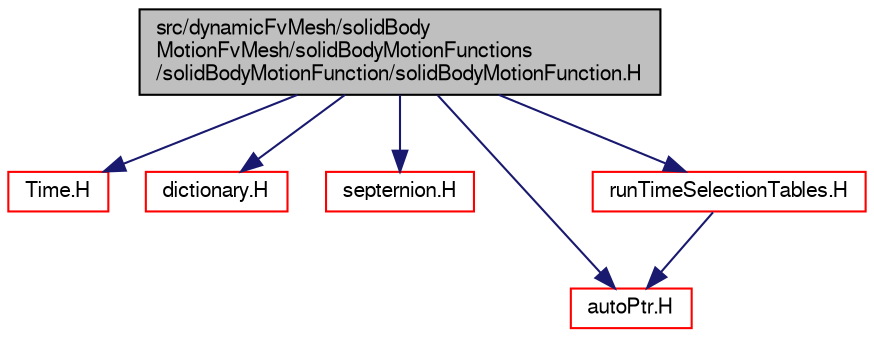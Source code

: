 digraph "src/dynamicFvMesh/solidBodyMotionFvMesh/solidBodyMotionFunctions/solidBodyMotionFunction/solidBodyMotionFunction.H"
{
  bgcolor="transparent";
  edge [fontname="FreeSans",fontsize="10",labelfontname="FreeSans",labelfontsize="10"];
  node [fontname="FreeSans",fontsize="10",shape=record];
  Node0 [label="src/dynamicFvMesh/solidBody\lMotionFvMesh/solidBodyMotionFunctions\l/solidBodyMotionFunction/solidBodyMotionFunction.H",height=0.2,width=0.4,color="black", fillcolor="grey75", style="filled", fontcolor="black"];
  Node0 -> Node1 [color="midnightblue",fontsize="10",style="solid",fontname="FreeSans"];
  Node1 [label="Time.H",height=0.2,width=0.4,color="red",URL="$a09311.html"];
  Node0 -> Node77 [color="midnightblue",fontsize="10",style="solid",fontname="FreeSans"];
  Node77 [label="dictionary.H",height=0.2,width=0.4,color="red",URL="$a08804.html"];
  Node0 -> Node149 [color="midnightblue",fontsize="10",style="solid",fontname="FreeSans"];
  Node149 [label="septernion.H",height=0.2,width=0.4,color="red",URL="$a12545.html"];
  Node0 -> Node53 [color="midnightblue",fontsize="10",style="solid",fontname="FreeSans"];
  Node53 [label="autoPtr.H",height=0.2,width=0.4,color="red",URL="$a11078.html"];
  Node0 -> Node90 [color="midnightblue",fontsize="10",style="solid",fontname="FreeSans"];
  Node90 [label="runTimeSelectionTables.H",height=0.2,width=0.4,color="red",URL="$a09266.html",tooltip="Macros to ease declaration of run-time selection tables. "];
  Node90 -> Node53 [color="midnightblue",fontsize="10",style="solid",fontname="FreeSans"];
}
